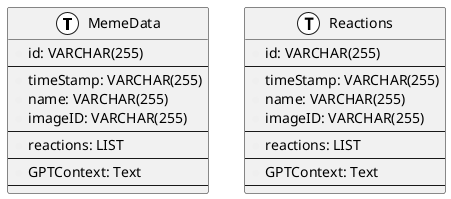 @startuml
!define primary_key(x) <b><color:#b8861b><&key></color> x</b>
!define foreign_key(x) <color:#aaaaaa><&key></color> x
!define column(x) <color:#efefef><&media-record></color> x
!define table(x) entity x << (T, white) >>





table( MemeData ) {
  column( id ): VARCHAR(255)
  ---
  column( timeStamp ): VARCHAR(255)
  column( name ): VARCHAR(255)
  column( imageID ): VARCHAR(255)
  ---
  column( reactions ): LIST
  ---
  column( GPTContext ): Text
  ---
}

table( Reactions ) {
  column( id ): VARCHAR(255)
  ---
  column( timeStamp ): VARCHAR(255)
  column( name ): VARCHAR(255)
  column( imageID ): VARCHAR(255)
  ---
  column( reactions ): LIST
  ---
  column( GPTContext ): Text
  ---
}




@enduml